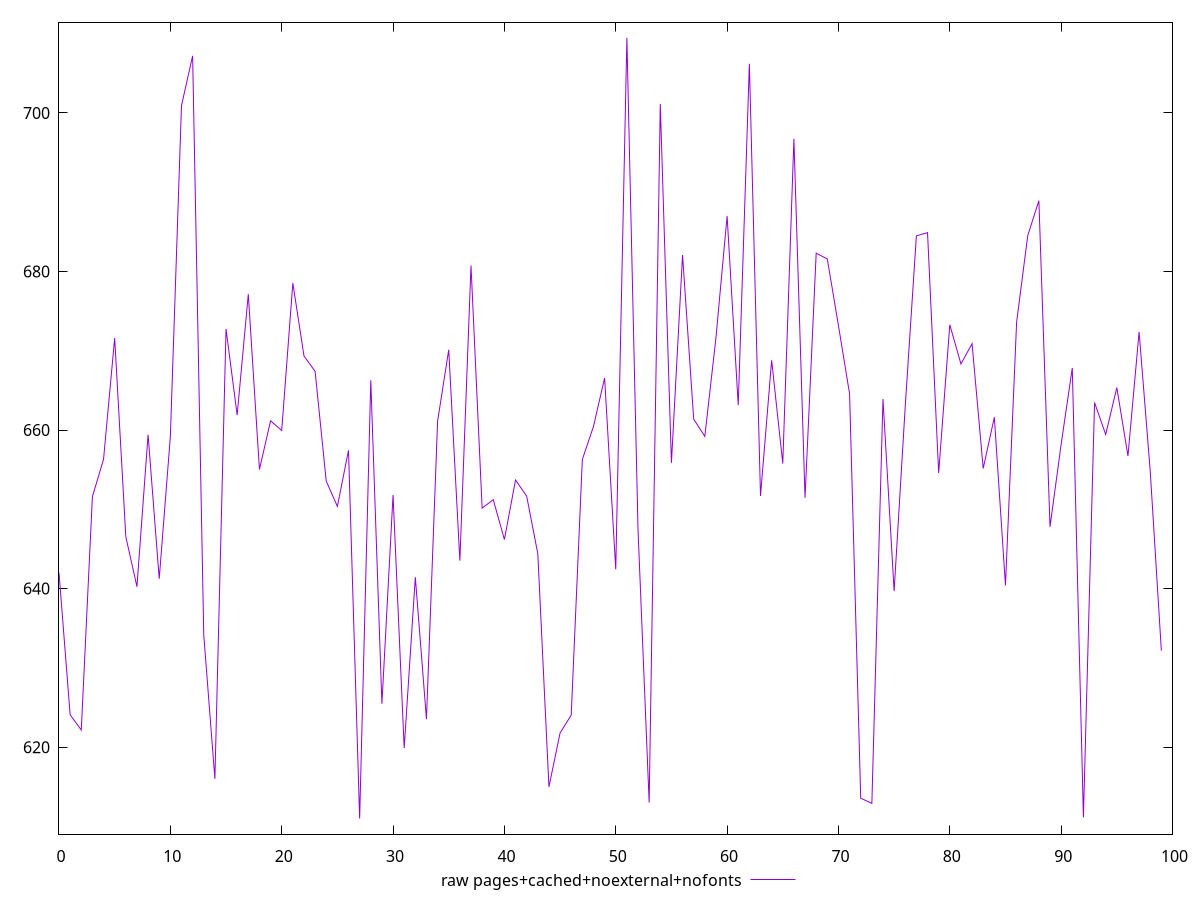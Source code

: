 $_rawPagesCachedNoexternalNofonts <<EOF
642.0040000000004
624.0880000000004
622.1600000000002
651.5960000000003
656.3120000000004
671.6040000000003
646.5480000000003
640.2400000000006
659.4200000000001
641.2440000000003
659.1760000000003
700.9280000000003
707.2040000000005
634.1680000000001
615.9960000000004
672.7520000000004
661.8920000000004
677.1360000000004
655.0240000000001
661.1640000000004
659.9440000000003
678.5360000000002
669.3520000000003
667.4000000000003
653.5520000000002
650.3640000000005
657.4440000000001
610.9960000000005
666.2800000000004
625.4760000000005
651.8040000000009
619.8920000000003
641.4360000000007
623.5360000000005
661.1000000000003
670.1240000000007
643.5280000000005
680.748
650.1560000000004
651.2160000000002
646.1920000000003
653.7
651.656
644.4040000000009
614.9920000000002
621.7880000000007
624.0400000000003
656.2960000000005
660.46
666.5680000000003
642.4400000000004
709.4680000000006
647.4360000000004
613.0160000000003
701.12
655.8680000000007
682.0760000000001
661.3720000000002
659.2040000000002
671.6479999999999
686.9920000000006
663.1480000000004
706.2040000000004
651.6920000000005
668.7960000000003
655.7840000000002
696.732
651.4480000000005
682.308
681.5800000000006
673.1800000000001
664.5720000000001
613.5600000000002
612.9040000000003
663.9160000000006
639.6840000000002
663.0320000000004
684.5040000000004
684.9040000000001
654.5840000000005
673.2800000000005
668.3400000000001
670.8960000000002
655.1600000000003
661.6160000000007
640.4120000000001
673.6000000000007
684.5200000000006
688.9360000000003
647.7960000000003
658.2080000000003
667.8360000000002
611.1400000000003
663.4640000000004
659.4440000000002
665.3600000000001
656.724
672.3800000000006
654.8200000000002
632.1760000000005
EOF
set key outside below
set terminal pngcairo
set output "report_00005_2020-11-02T22-26-11.212Z/mainthread-work-breakdown/pages+cached+noexternal+nofonts//raw.png"
set yrange [609.0265600000006:711.4374400000006]
plot $_rawPagesCachedNoexternalNofonts title "raw pages+cached+noexternal+nofonts" with line ,